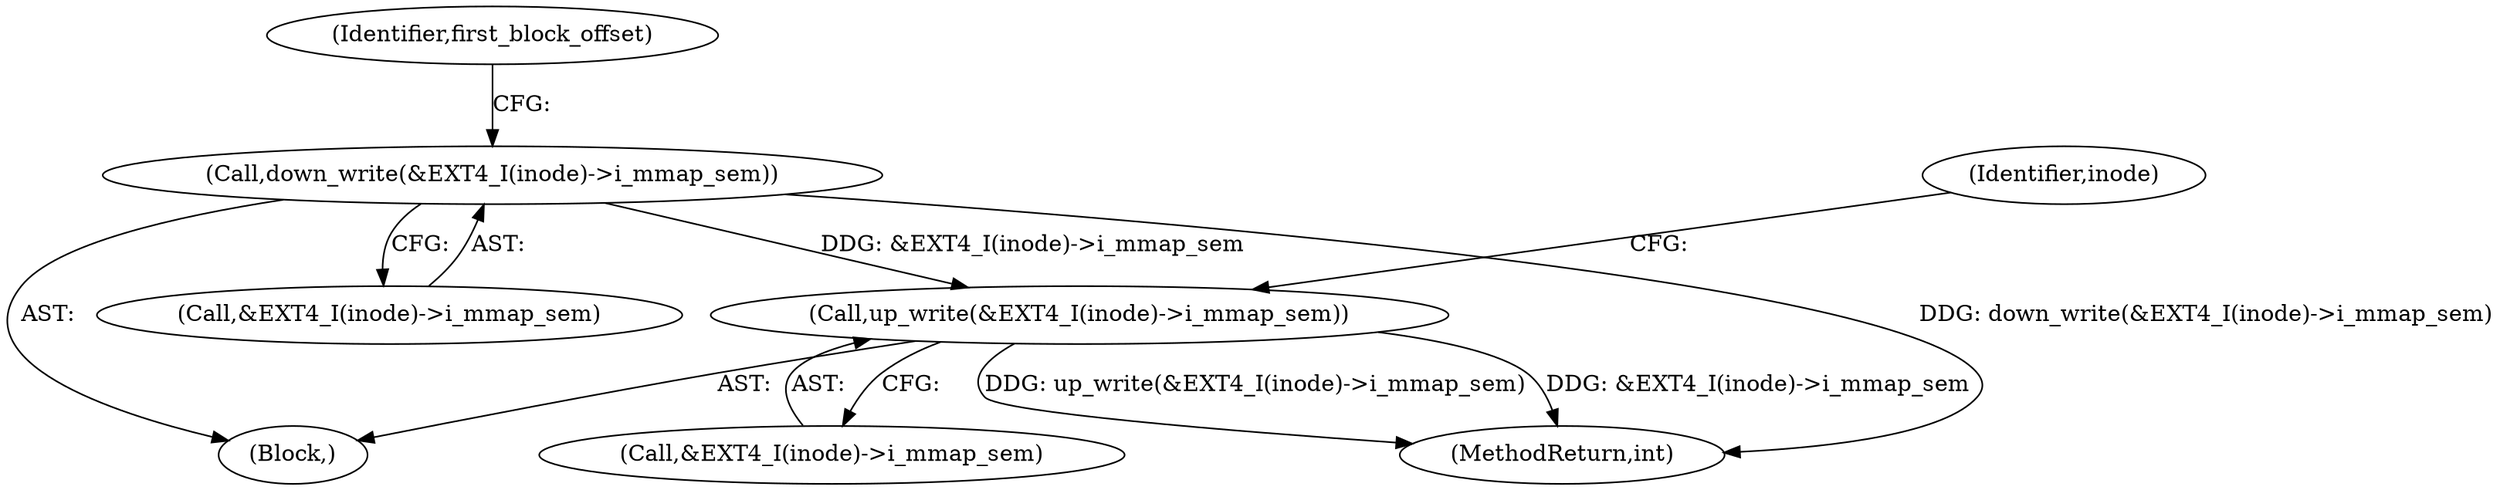 digraph "0_linux_ea3d7209ca01da209cda6f0dea8be9cc4b7a933b_6@API" {
"1000242" [label="(Call,down_write(&EXT4_I(inode)->i_mmap_sem))"];
"1000414" [label="(Call,up_write(&EXT4_I(inode)->i_mmap_sem))"];
"1000430" [label="(MethodReturn,int)"];
"1000249" [label="(Identifier,first_block_offset)"];
"1000421" [label="(Identifier,inode)"];
"1000243" [label="(Call,&EXT4_I(inode)->i_mmap_sem)"];
"1000414" [label="(Call,up_write(&EXT4_I(inode)->i_mmap_sem))"];
"1000242" [label="(Call,down_write(&EXT4_I(inode)->i_mmap_sem))"];
"1000112" [label="(Block,)"];
"1000415" [label="(Call,&EXT4_I(inode)->i_mmap_sem)"];
"1000242" -> "1000112"  [label="AST: "];
"1000242" -> "1000243"  [label="CFG: "];
"1000243" -> "1000242"  [label="AST: "];
"1000249" -> "1000242"  [label="CFG: "];
"1000242" -> "1000430"  [label="DDG: down_write(&EXT4_I(inode)->i_mmap_sem)"];
"1000242" -> "1000414"  [label="DDG: &EXT4_I(inode)->i_mmap_sem"];
"1000414" -> "1000112"  [label="AST: "];
"1000414" -> "1000415"  [label="CFG: "];
"1000415" -> "1000414"  [label="AST: "];
"1000421" -> "1000414"  [label="CFG: "];
"1000414" -> "1000430"  [label="DDG: up_write(&EXT4_I(inode)->i_mmap_sem)"];
"1000414" -> "1000430"  [label="DDG: &EXT4_I(inode)->i_mmap_sem"];
}
